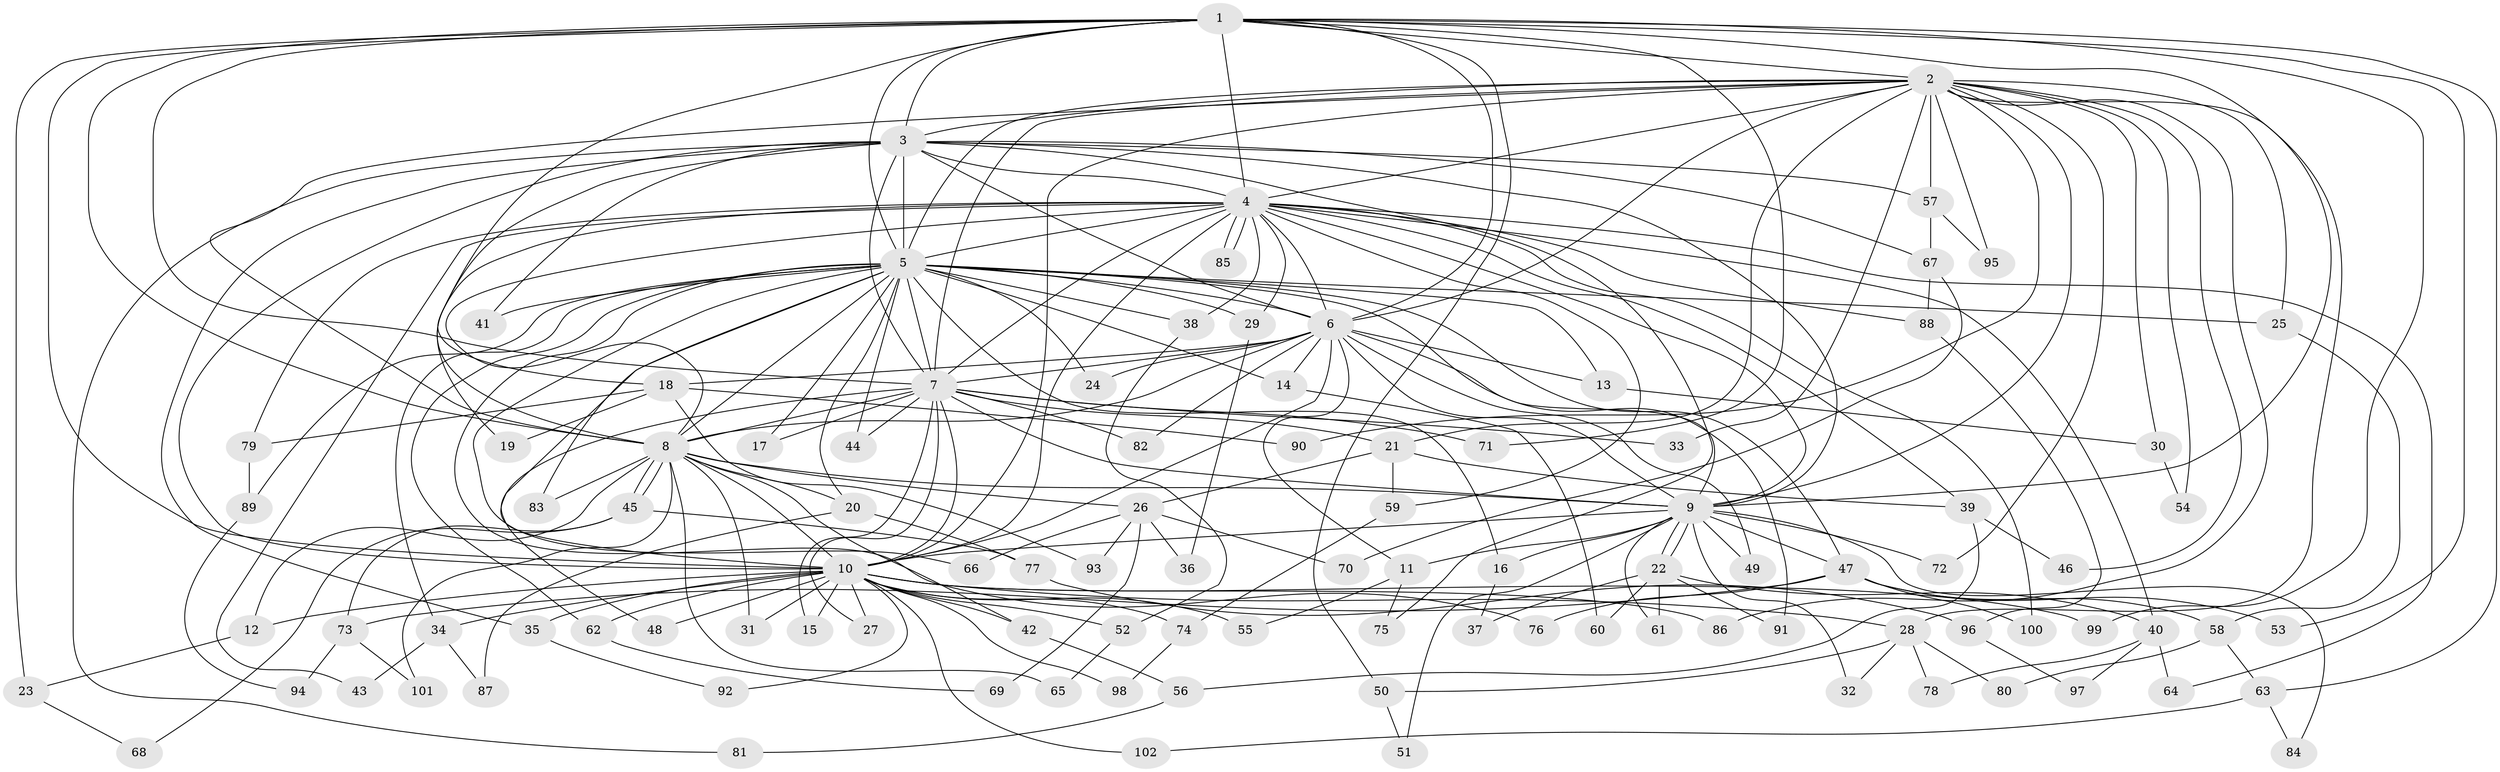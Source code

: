 // Generated by graph-tools (version 1.1) at 2025/01/03/09/25 03:01:14]
// undirected, 102 vertices, 229 edges
graph export_dot {
graph [start="1"]
  node [color=gray90,style=filled];
  1;
  2;
  3;
  4;
  5;
  6;
  7;
  8;
  9;
  10;
  11;
  12;
  13;
  14;
  15;
  16;
  17;
  18;
  19;
  20;
  21;
  22;
  23;
  24;
  25;
  26;
  27;
  28;
  29;
  30;
  31;
  32;
  33;
  34;
  35;
  36;
  37;
  38;
  39;
  40;
  41;
  42;
  43;
  44;
  45;
  46;
  47;
  48;
  49;
  50;
  51;
  52;
  53;
  54;
  55;
  56;
  57;
  58;
  59;
  60;
  61;
  62;
  63;
  64;
  65;
  66;
  67;
  68;
  69;
  70;
  71;
  72;
  73;
  74;
  75;
  76;
  77;
  78;
  79;
  80;
  81;
  82;
  83;
  84;
  85;
  86;
  87;
  88;
  89;
  90;
  91;
  92;
  93;
  94;
  95;
  96;
  97;
  98;
  99;
  100;
  101;
  102;
  1 -- 2;
  1 -- 3;
  1 -- 4;
  1 -- 5;
  1 -- 6;
  1 -- 7;
  1 -- 8;
  1 -- 9;
  1 -- 10;
  1 -- 18;
  1 -- 23;
  1 -- 50;
  1 -- 53;
  1 -- 63;
  1 -- 71;
  1 -- 99;
  2 -- 3;
  2 -- 4;
  2 -- 5;
  2 -- 6;
  2 -- 7;
  2 -- 8;
  2 -- 9;
  2 -- 10;
  2 -- 21;
  2 -- 25;
  2 -- 28;
  2 -- 30;
  2 -- 33;
  2 -- 46;
  2 -- 54;
  2 -- 57;
  2 -- 72;
  2 -- 86;
  2 -- 90;
  2 -- 95;
  3 -- 4;
  3 -- 5;
  3 -- 6;
  3 -- 7;
  3 -- 8;
  3 -- 9;
  3 -- 10;
  3 -- 35;
  3 -- 41;
  3 -- 57;
  3 -- 67;
  3 -- 75;
  3 -- 81;
  4 -- 5;
  4 -- 6;
  4 -- 7;
  4 -- 8;
  4 -- 9;
  4 -- 10;
  4 -- 19;
  4 -- 29;
  4 -- 38;
  4 -- 39;
  4 -- 40;
  4 -- 43;
  4 -- 59;
  4 -- 64;
  4 -- 79;
  4 -- 85;
  4 -- 85;
  4 -- 88;
  4 -- 100;
  5 -- 6;
  5 -- 7;
  5 -- 8;
  5 -- 9;
  5 -- 10;
  5 -- 13;
  5 -- 14;
  5 -- 16;
  5 -- 17;
  5 -- 20;
  5 -- 24;
  5 -- 25;
  5 -- 29;
  5 -- 34;
  5 -- 38;
  5 -- 41;
  5 -- 44;
  5 -- 47;
  5 -- 62;
  5 -- 66;
  5 -- 76;
  5 -- 83;
  5 -- 89;
  6 -- 7;
  6 -- 8;
  6 -- 9;
  6 -- 10;
  6 -- 11;
  6 -- 13;
  6 -- 14;
  6 -- 18;
  6 -- 24;
  6 -- 49;
  6 -- 82;
  6 -- 91;
  7 -- 8;
  7 -- 9;
  7 -- 10;
  7 -- 15;
  7 -- 17;
  7 -- 21;
  7 -- 27;
  7 -- 33;
  7 -- 44;
  7 -- 48;
  7 -- 71;
  7 -- 82;
  8 -- 9;
  8 -- 10;
  8 -- 12;
  8 -- 20;
  8 -- 26;
  8 -- 31;
  8 -- 42;
  8 -- 45;
  8 -- 45;
  8 -- 65;
  8 -- 83;
  8 -- 101;
  9 -- 10;
  9 -- 11;
  9 -- 16;
  9 -- 22;
  9 -- 22;
  9 -- 32;
  9 -- 47;
  9 -- 49;
  9 -- 51;
  9 -- 61;
  9 -- 72;
  9 -- 84;
  10 -- 12;
  10 -- 15;
  10 -- 27;
  10 -- 28;
  10 -- 31;
  10 -- 34;
  10 -- 35;
  10 -- 42;
  10 -- 48;
  10 -- 52;
  10 -- 55;
  10 -- 62;
  10 -- 74;
  10 -- 86;
  10 -- 92;
  10 -- 98;
  10 -- 99;
  10 -- 102;
  11 -- 55;
  11 -- 75;
  12 -- 23;
  13 -- 30;
  14 -- 60;
  16 -- 37;
  18 -- 19;
  18 -- 79;
  18 -- 90;
  18 -- 93;
  20 -- 77;
  20 -- 87;
  21 -- 26;
  21 -- 39;
  21 -- 59;
  22 -- 37;
  22 -- 40;
  22 -- 60;
  22 -- 61;
  22 -- 91;
  23 -- 68;
  25 -- 58;
  26 -- 36;
  26 -- 66;
  26 -- 69;
  26 -- 70;
  26 -- 93;
  28 -- 32;
  28 -- 50;
  28 -- 78;
  28 -- 80;
  29 -- 36;
  30 -- 54;
  34 -- 43;
  34 -- 87;
  35 -- 92;
  38 -- 52;
  39 -- 46;
  39 -- 56;
  40 -- 64;
  40 -- 78;
  40 -- 97;
  42 -- 56;
  45 -- 68;
  45 -- 73;
  45 -- 77;
  47 -- 53;
  47 -- 58;
  47 -- 73;
  47 -- 76;
  47 -- 100;
  50 -- 51;
  52 -- 65;
  56 -- 81;
  57 -- 67;
  57 -- 95;
  58 -- 63;
  58 -- 80;
  59 -- 74;
  62 -- 69;
  63 -- 84;
  63 -- 102;
  67 -- 70;
  67 -- 88;
  73 -- 94;
  73 -- 101;
  74 -- 98;
  77 -- 96;
  79 -- 89;
  88 -- 96;
  89 -- 94;
  96 -- 97;
}
